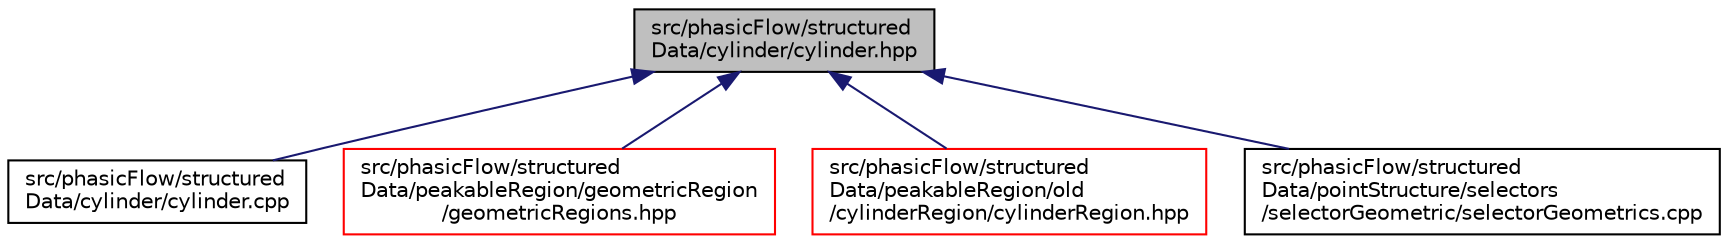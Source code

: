 digraph "src/phasicFlow/structuredData/cylinder/cylinder.hpp"
{
 // LATEX_PDF_SIZE
  edge [fontname="Helvetica",fontsize="10",labelfontname="Helvetica",labelfontsize="10"];
  node [fontname="Helvetica",fontsize="10",shape=record];
  Node1 [label="src/phasicFlow/structured\lData/cylinder/cylinder.hpp",height=0.2,width=0.4,color="black", fillcolor="grey75", style="filled", fontcolor="black",tooltip=" "];
  Node1 -> Node2 [dir="back",color="midnightblue",fontsize="10",style="solid",fontname="Helvetica"];
  Node2 [label="src/phasicFlow/structured\lData/cylinder/cylinder.cpp",height=0.2,width=0.4,color="black", fillcolor="white", style="filled",URL="$cylinder_8cpp.html",tooltip=" "];
  Node1 -> Node3 [dir="back",color="midnightblue",fontsize="10",style="solid",fontname="Helvetica"];
  Node3 [label="src/phasicFlow/structured\lData/peakableRegion/geometricRegion\l/geometricRegions.hpp",height=0.2,width=0.4,color="red", fillcolor="white", style="filled",URL="$geometricRegions_8hpp.html",tooltip=" "];
  Node1 -> Node6 [dir="back",color="midnightblue",fontsize="10",style="solid",fontname="Helvetica"];
  Node6 [label="src/phasicFlow/structured\lData/peakableRegion/old\l/cylinderRegion/cylinderRegion.hpp",height=0.2,width=0.4,color="red", fillcolor="white", style="filled",URL="$cylinderRegion_8hpp.html",tooltip=" "];
  Node1 -> Node8 [dir="back",color="midnightblue",fontsize="10",style="solid",fontname="Helvetica"];
  Node8 [label="src/phasicFlow/structured\lData/pointStructure/selectors\l/selectorGeometric/selectorGeometrics.cpp",height=0.2,width=0.4,color="black", fillcolor="white", style="filled",URL="$selectorGeometrics_8cpp.html",tooltip=" "];
}
